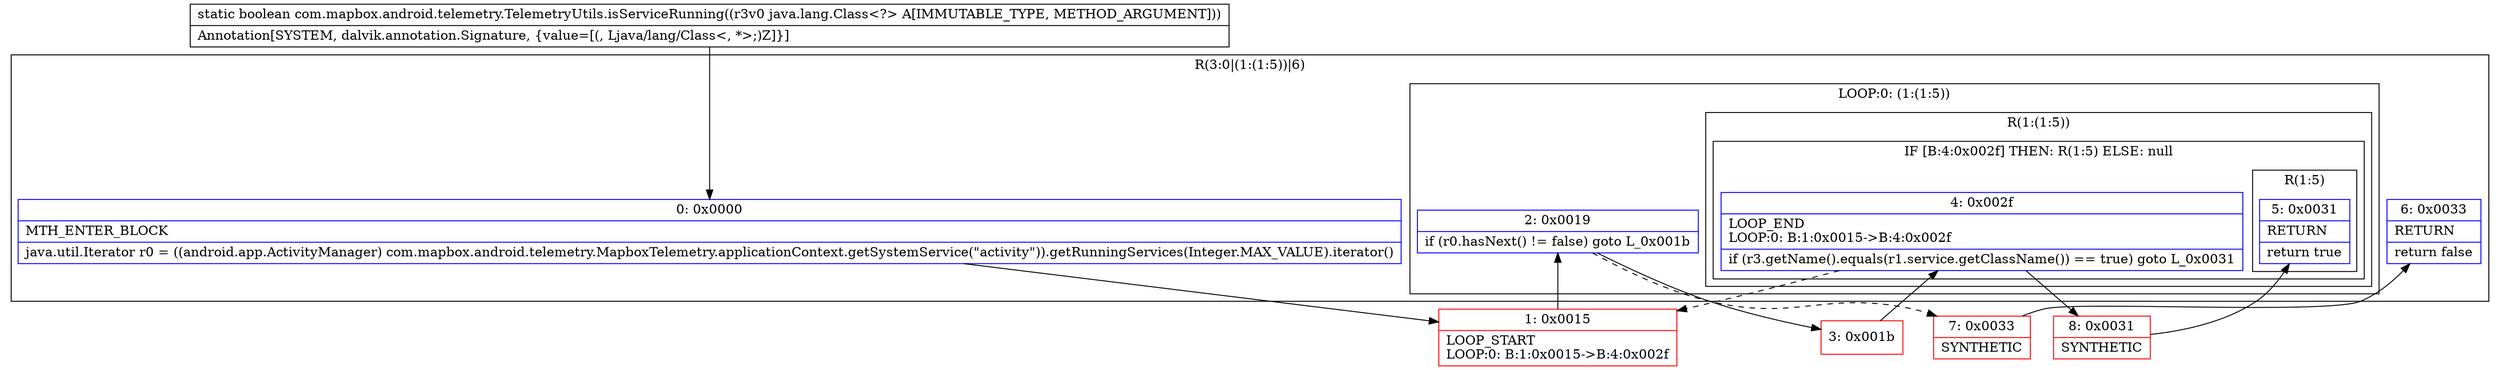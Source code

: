 digraph "CFG forcom.mapbox.android.telemetry.TelemetryUtils.isServiceRunning(Ljava\/lang\/Class;)Z" {
subgraph cluster_Region_2038384217 {
label = "R(3:0|(1:(1:5))|6)";
node [shape=record,color=blue];
Node_0 [shape=record,label="{0\:\ 0x0000|MTH_ENTER_BLOCK\l|java.util.Iterator r0 = ((android.app.ActivityManager) com.mapbox.android.telemetry.MapboxTelemetry.applicationContext.getSystemService(\"activity\")).getRunningServices(Integer.MAX_VALUE).iterator()\l}"];
subgraph cluster_LoopRegion_702331477 {
label = "LOOP:0: (1:(1:5))";
node [shape=record,color=blue];
Node_2 [shape=record,label="{2\:\ 0x0019|if (r0.hasNext() != false) goto L_0x001b\l}"];
subgraph cluster_Region_1046662491 {
label = "R(1:(1:5))";
node [shape=record,color=blue];
subgraph cluster_IfRegion_422980948 {
label = "IF [B:4:0x002f] THEN: R(1:5) ELSE: null";
node [shape=record,color=blue];
Node_4 [shape=record,label="{4\:\ 0x002f|LOOP_END\lLOOP:0: B:1:0x0015\-\>B:4:0x002f\l|if (r3.getName().equals(r1.service.getClassName()) == true) goto L_0x0031\l}"];
subgraph cluster_Region_444136869 {
label = "R(1:5)";
node [shape=record,color=blue];
Node_5 [shape=record,label="{5\:\ 0x0031|RETURN\l|return true\l}"];
}
}
}
}
Node_6 [shape=record,label="{6\:\ 0x0033|RETURN\l|return false\l}"];
}
Node_1 [shape=record,color=red,label="{1\:\ 0x0015|LOOP_START\lLOOP:0: B:1:0x0015\-\>B:4:0x002f\l}"];
Node_3 [shape=record,color=red,label="{3\:\ 0x001b}"];
Node_7 [shape=record,color=red,label="{7\:\ 0x0033|SYNTHETIC\l}"];
Node_8 [shape=record,color=red,label="{8\:\ 0x0031|SYNTHETIC\l}"];
MethodNode[shape=record,label="{static boolean com.mapbox.android.telemetry.TelemetryUtils.isServiceRunning((r3v0 java.lang.Class\<?\> A[IMMUTABLE_TYPE, METHOD_ARGUMENT]))  | Annotation[SYSTEM, dalvik.annotation.Signature, \{value=[(, Ljava\/lang\/Class\<, *\>;)Z]\}]\l}"];
MethodNode -> Node_0;
Node_0 -> Node_1;
Node_2 -> Node_3;
Node_2 -> Node_7[style=dashed];
Node_4 -> Node_1[style=dashed];
Node_4 -> Node_8;
Node_1 -> Node_2;
Node_3 -> Node_4;
Node_7 -> Node_6;
Node_8 -> Node_5;
}

